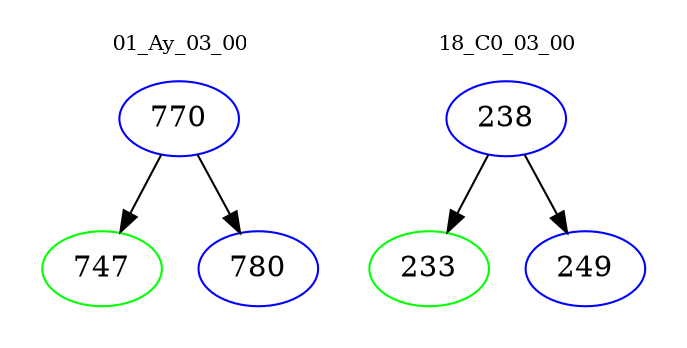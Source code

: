 digraph{
subgraph cluster_0 {
color = white
label = "01_Ay_03_00";
fontsize=10;
T0_770 [label="770", color="blue"]
T0_770 -> T0_747 [color="black"]
T0_747 [label="747", color="green"]
T0_770 -> T0_780 [color="black"]
T0_780 [label="780", color="blue"]
}
subgraph cluster_1 {
color = white
label = "18_C0_03_00";
fontsize=10;
T1_238 [label="238", color="blue"]
T1_238 -> T1_233 [color="black"]
T1_233 [label="233", color="green"]
T1_238 -> T1_249 [color="black"]
T1_249 [label="249", color="blue"]
}
}
